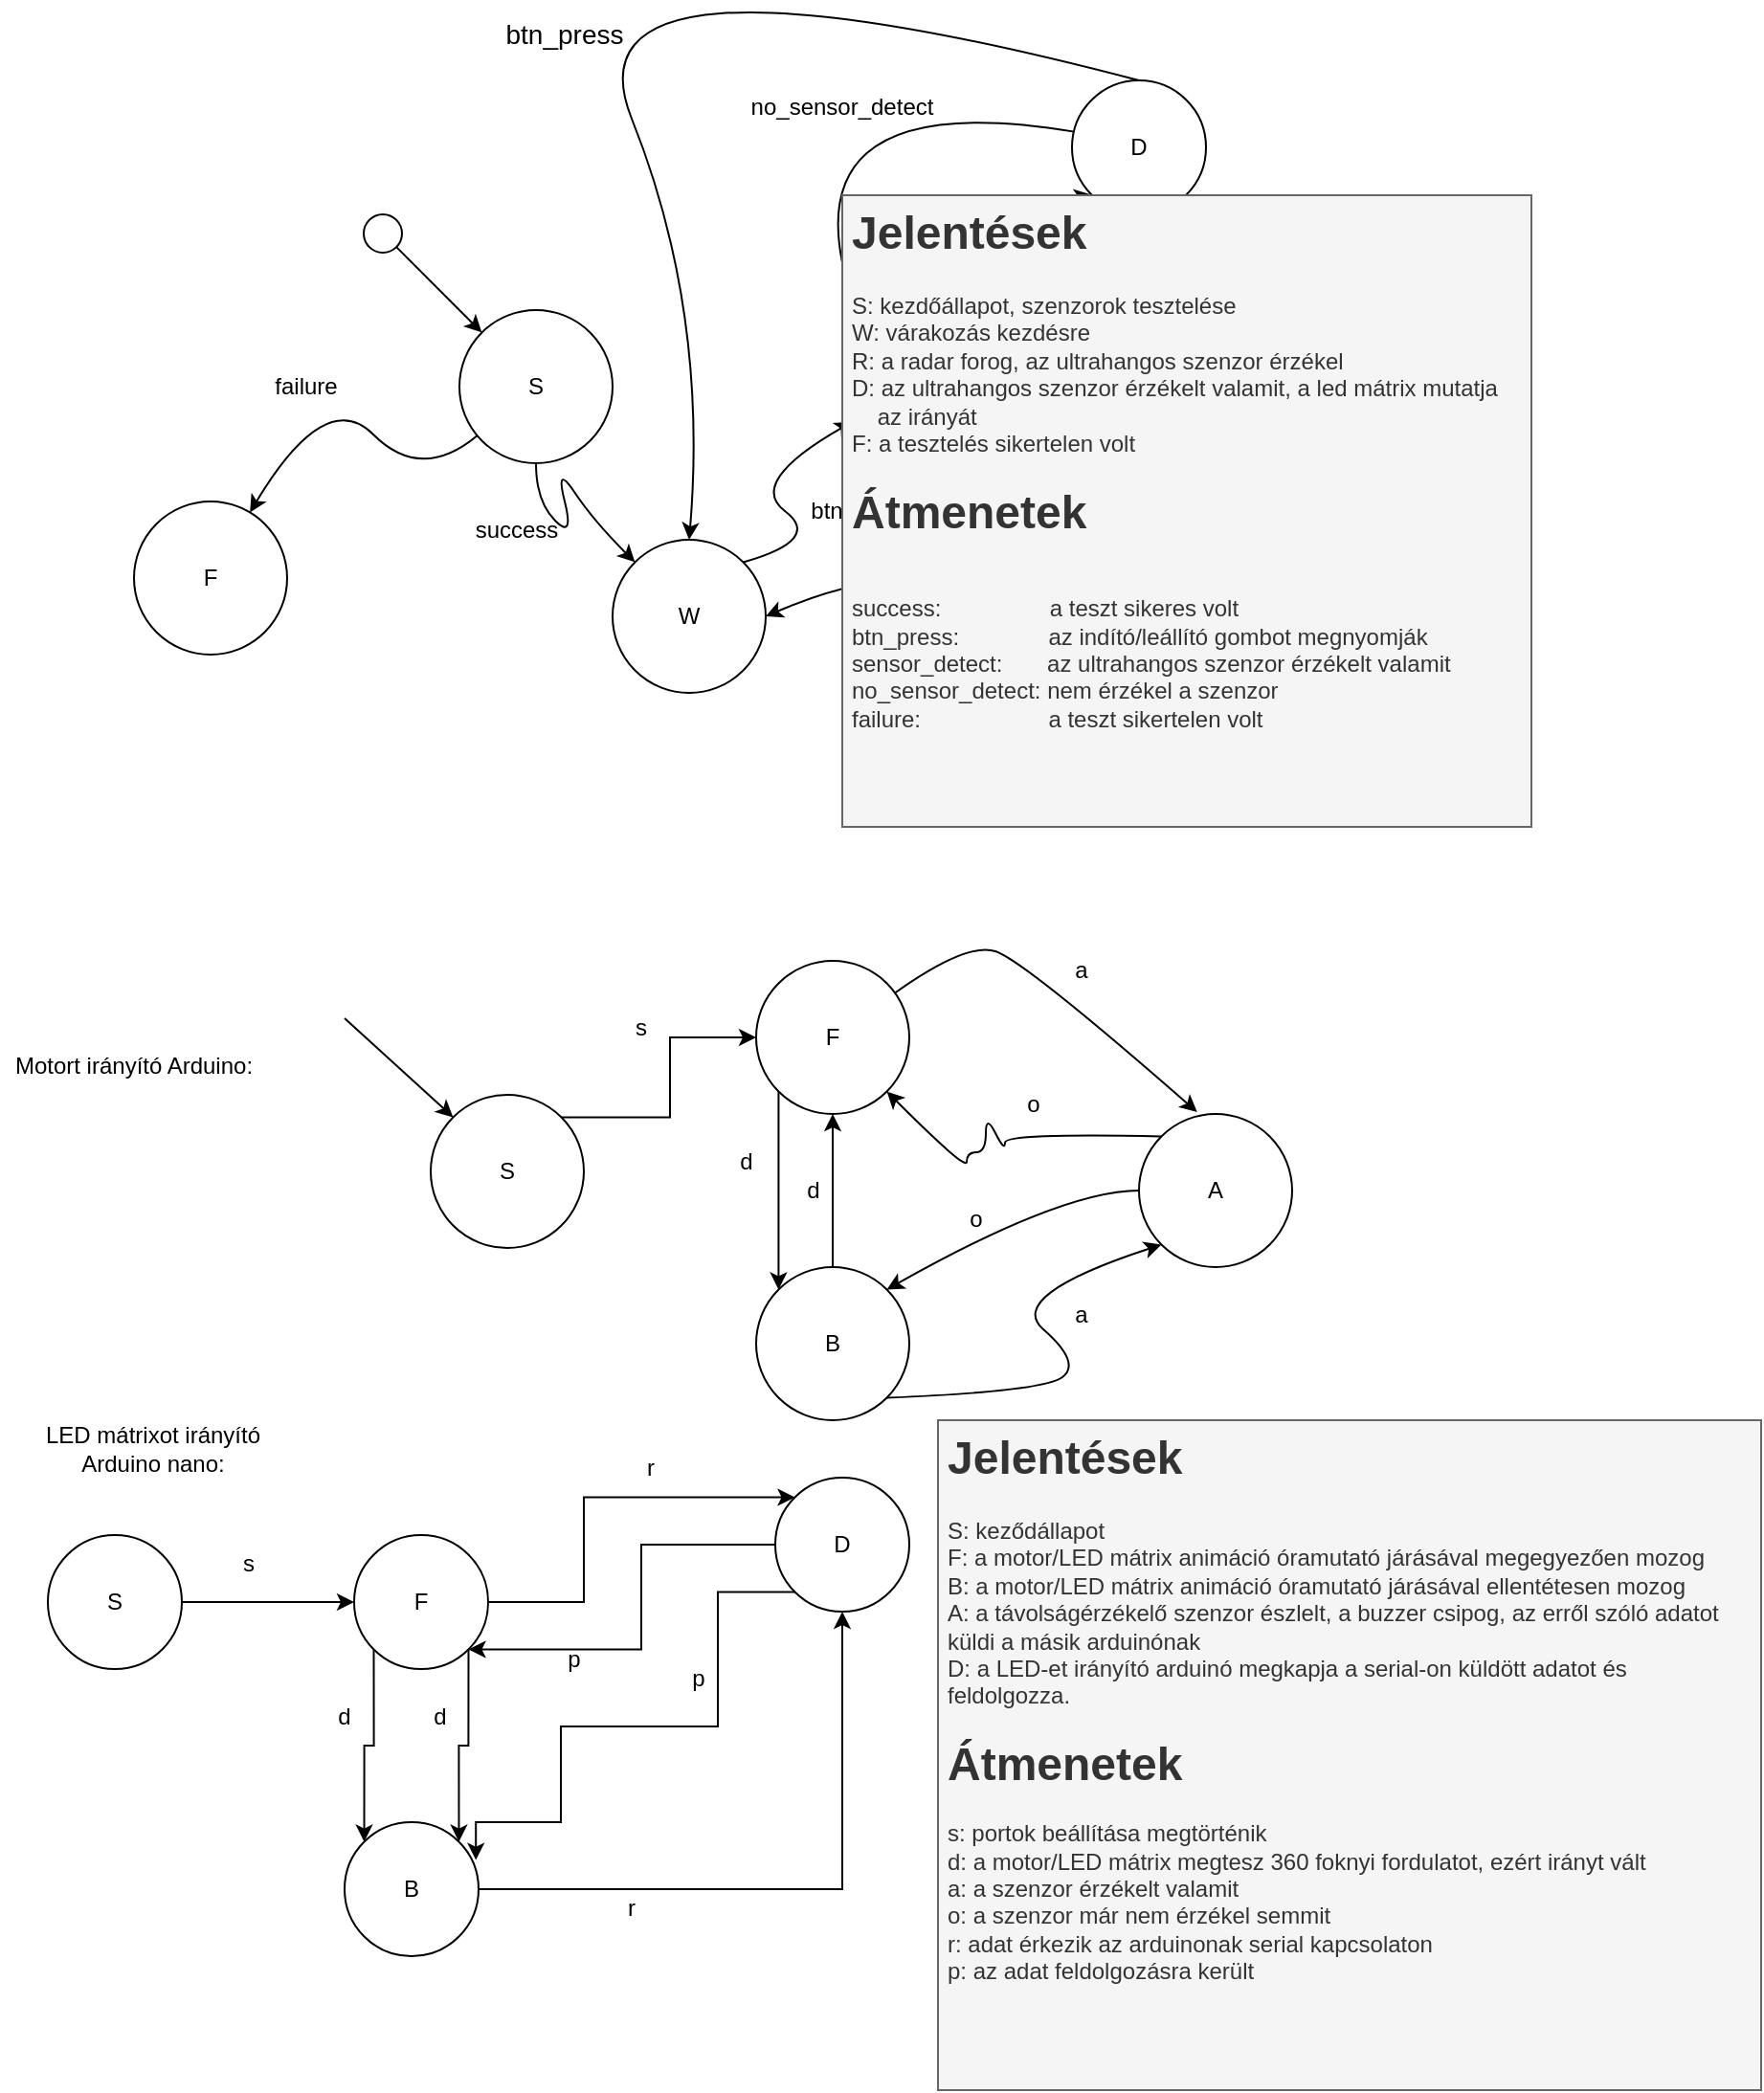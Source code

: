 <mxfile version="21.2.8" type="device">
  <diagram name="1 oldal" id="uItbc0fptJHmJ95japzl">
    <mxGraphModel dx="1050" dy="621" grid="1" gridSize="10" guides="1" tooltips="1" connect="1" arrows="1" fold="1" page="1" pageScale="1" pageWidth="827" pageHeight="1169" math="0" shadow="0">
      <root>
        <mxCell id="0" />
        <mxCell id="1" parent="0" />
        <mxCell id="dG-mSqy-d_Neif0TNv38-1" value="S" style="ellipse;whiteSpace=wrap;html=1;aspect=fixed;" parent="1" vertex="1">
          <mxGeometry x="240" y="170" width="80" height="80" as="geometry" />
        </mxCell>
        <mxCell id="dG-mSqy-d_Neif0TNv38-2" value="" style="endArrow=classic;html=1;rounded=0;entryX=0;entryY=0;entryDx=0;entryDy=0;exitX=1;exitY=1;exitDx=0;exitDy=0;" parent="1" source="dG-mSqy-d_Neif0TNv38-26" target="dG-mSqy-d_Neif0TNv38-1" edge="1">
          <mxGeometry width="50" height="50" relative="1" as="geometry">
            <mxPoint x="210" y="140" as="sourcePoint" />
            <mxPoint x="220" y="130" as="targetPoint" />
          </mxGeometry>
        </mxCell>
        <mxCell id="dG-mSqy-d_Neif0TNv38-3" value="W" style="ellipse;whiteSpace=wrap;html=1;aspect=fixed;" parent="1" vertex="1">
          <mxGeometry x="320" y="290" width="80" height="80" as="geometry" />
        </mxCell>
        <mxCell id="dG-mSqy-d_Neif0TNv38-4" value="R" style="ellipse;whiteSpace=wrap;html=1;aspect=fixed;" parent="1" vertex="1">
          <mxGeometry x="440" y="170" width="80" height="80" as="geometry" />
        </mxCell>
        <mxCell id="dG-mSqy-d_Neif0TNv38-7" value="" style="curved=1;endArrow=classic;html=1;rounded=0;entryX=0;entryY=0;entryDx=0;entryDy=0;exitX=0.5;exitY=1;exitDx=0;exitDy=0;" parent="1" source="dG-mSqy-d_Neif0TNv38-1" target="dG-mSqy-d_Neif0TNv38-3" edge="1">
          <mxGeometry width="50" height="50" relative="1" as="geometry">
            <mxPoint x="290" y="300" as="sourcePoint" />
            <mxPoint x="340" y="250" as="targetPoint" />
            <Array as="points">
              <mxPoint x="280" y="270" />
              <mxPoint x="300" y="290" />
              <mxPoint x="290" y="250" />
              <mxPoint x="310" y="280" />
            </Array>
          </mxGeometry>
        </mxCell>
        <mxCell id="dG-mSqy-d_Neif0TNv38-8" value="success" style="text;html=1;strokeColor=none;fillColor=none;align=center;verticalAlign=middle;whiteSpace=wrap;rounded=0;" parent="1" vertex="1">
          <mxGeometry x="240" y="270" width="60" height="30" as="geometry" />
        </mxCell>
        <mxCell id="dG-mSqy-d_Neif0TNv38-9" value="" style="curved=1;endArrow=classic;html=1;rounded=0;entryX=0.065;entryY=0.73;entryDx=0;entryDy=0;entryPerimeter=0;exitX=1;exitY=0;exitDx=0;exitDy=0;" parent="1" source="dG-mSqy-d_Neif0TNv38-3" target="dG-mSqy-d_Neif0TNv38-4" edge="1">
          <mxGeometry width="50" height="50" relative="1" as="geometry">
            <mxPoint x="390" y="310" as="sourcePoint" />
            <mxPoint x="440" y="260" as="targetPoint" />
            <Array as="points">
              <mxPoint x="430" y="290" />
              <mxPoint x="390" y="260" />
            </Array>
          </mxGeometry>
        </mxCell>
        <mxCell id="dG-mSqy-d_Neif0TNv38-10" value="btn_press" style="text;html=1;strokeColor=none;fillColor=none;align=center;verticalAlign=middle;whiteSpace=wrap;rounded=0;" parent="1" vertex="1">
          <mxGeometry x="420" y="260" width="60" height="30" as="geometry" />
        </mxCell>
        <mxCell id="dG-mSqy-d_Neif0TNv38-11" value="D" style="ellipse;whiteSpace=wrap;html=1;aspect=fixed;" parent="1" vertex="1">
          <mxGeometry x="560" y="50" width="70" height="70" as="geometry" />
        </mxCell>
        <mxCell id="dG-mSqy-d_Neif0TNv38-12" value="" style="curved=1;endArrow=classic;html=1;rounded=0;entryX=0;entryY=1;entryDx=0;entryDy=0;exitX=1;exitY=0;exitDx=0;exitDy=0;" parent="1" source="dG-mSqy-d_Neif0TNv38-4" target="dG-mSqy-d_Neif0TNv38-11" edge="1">
          <mxGeometry width="50" height="50" relative="1" as="geometry">
            <mxPoint x="510" y="170" as="sourcePoint" />
            <mxPoint x="560" y="120" as="targetPoint" />
            <Array as="points">
              <mxPoint x="560" y="170" />
              <mxPoint x="510" y="120" />
            </Array>
          </mxGeometry>
        </mxCell>
        <mxCell id="dG-mSqy-d_Neif0TNv38-13" value="sensor_detect" style="text;html=1;strokeColor=none;fillColor=none;align=center;verticalAlign=middle;whiteSpace=wrap;rounded=0;" parent="1" vertex="1">
          <mxGeometry x="550" y="140" width="90" height="30" as="geometry" />
        </mxCell>
        <mxCell id="dG-mSqy-d_Neif0TNv38-14" value="" style="curved=1;endArrow=classic;html=1;rounded=0;entryX=1;entryY=0.5;entryDx=0;entryDy=0;exitX=1;exitY=1;exitDx=0;exitDy=0;" parent="1" source="dG-mSqy-d_Neif0TNv38-4" target="dG-mSqy-d_Neif0TNv38-3" edge="1">
          <mxGeometry width="50" height="50" relative="1" as="geometry">
            <mxPoint x="570" y="250" as="sourcePoint" />
            <mxPoint x="440" y="330" as="targetPoint" />
            <Array as="points">
              <mxPoint x="530" y="340" />
              <mxPoint x="470" y="300" />
            </Array>
          </mxGeometry>
        </mxCell>
        <mxCell id="dG-mSqy-d_Neif0TNv38-15" value="btn_press" style="text;html=1;strokeColor=none;fillColor=none;align=center;verticalAlign=middle;whiteSpace=wrap;rounded=0;" parent="1" vertex="1">
          <mxGeometry x="520" y="280" width="60" height="30" as="geometry" />
        </mxCell>
        <mxCell id="dG-mSqy-d_Neif0TNv38-16" value="" style="curved=1;endArrow=classic;html=1;rounded=0;exitX=0.017;exitY=0.383;exitDx=0;exitDy=0;exitPerimeter=0;entryX=0;entryY=0;entryDx=0;entryDy=0;" parent="1" source="dG-mSqy-d_Neif0TNv38-11" target="dG-mSqy-d_Neif0TNv38-4" edge="1">
          <mxGeometry width="50" height="50" relative="1" as="geometry">
            <mxPoint x="360" y="20" as="sourcePoint" />
            <mxPoint x="460" y="160" as="targetPoint" />
            <Array as="points">
              <mxPoint x="400" y="50" />
            </Array>
          </mxGeometry>
        </mxCell>
        <mxCell id="dG-mSqy-d_Neif0TNv38-17" value="no_sensor_detect" style="text;html=1;strokeColor=none;fillColor=none;align=center;verticalAlign=middle;whiteSpace=wrap;rounded=0;" parent="1" vertex="1">
          <mxGeometry x="380" y="49" width="120" height="30" as="geometry" />
        </mxCell>
        <mxCell id="dG-mSqy-d_Neif0TNv38-21" value="F" style="ellipse;whiteSpace=wrap;html=1;aspect=fixed;" parent="1" vertex="1">
          <mxGeometry x="70" y="270" width="80" height="80" as="geometry" />
        </mxCell>
        <mxCell id="dG-mSqy-d_Neif0TNv38-22" value="" style="curved=1;endArrow=classic;html=1;rounded=0;" parent="1" source="dG-mSqy-d_Neif0TNv38-1" target="dG-mSqy-d_Neif0TNv38-21" edge="1">
          <mxGeometry width="50" height="50" relative="1" as="geometry">
            <mxPoint x="170" y="260" as="sourcePoint" />
            <mxPoint x="120" y="220" as="targetPoint" />
            <Array as="points">
              <mxPoint x="220" y="260" />
              <mxPoint x="170" y="210" />
            </Array>
          </mxGeometry>
        </mxCell>
        <mxCell id="dG-mSqy-d_Neif0TNv38-23" value="failure" style="text;html=1;strokeColor=none;fillColor=none;align=center;verticalAlign=middle;whiteSpace=wrap;rounded=0;" parent="1" vertex="1">
          <mxGeometry x="130" y="195" width="60" height="30" as="geometry" />
        </mxCell>
        <mxCell id="dG-mSqy-d_Neif0TNv38-25" value="&lt;h1&gt;&lt;span style=&quot;background-color: initial;&quot;&gt;Jelentések&lt;/span&gt;&lt;/h1&gt;&lt;div&gt;S: kezdőállapot, szenzorok tesztelése&lt;/div&gt;&lt;div&gt;W: várakozás kezdésre&lt;/div&gt;&lt;div&gt;R: a radar forog, az ultrahangos szenzor érzékel&lt;/div&gt;&lt;div&gt;D: az ultrahangos szenzor érzékelt valamit, a led mátrix mutatja&amp;nbsp; &amp;nbsp; &amp;nbsp; &amp;nbsp; az irányát&lt;/div&gt;&lt;div&gt;F: a tesztelés sikertelen volt&lt;/div&gt;&lt;div&gt;&lt;br&gt;&lt;/div&gt;&lt;div style=&quot;&quot;&gt;&lt;font style=&quot;font-size: 24px;&quot;&gt;&lt;b&gt;Átmenetek&lt;/b&gt;&lt;/font&gt;&lt;/div&gt;&lt;div style=&quot;&quot;&gt;&lt;font style=&quot;font-size: 24px;&quot;&gt;&lt;b&gt;&lt;br&gt;&lt;/b&gt;&lt;/font&gt;&lt;/div&gt;&lt;div style=&quot;&quot;&gt;&lt;span style=&quot;background-color: initial;&quot;&gt;success:&amp;nbsp; &amp;nbsp; &amp;nbsp; &amp;nbsp; &amp;nbsp; &amp;nbsp; &amp;nbsp; &amp;nbsp; &amp;nbsp;a teszt sikeres volt&lt;/span&gt;&lt;/div&gt;&lt;div style=&quot;&quot;&gt;&lt;span style=&quot;background-color: initial;&quot;&gt;btn_press:&amp;nbsp; &amp;nbsp; &amp;nbsp; &amp;nbsp; &amp;nbsp; &amp;nbsp; &amp;nbsp; az indító/leállító gombot megnyomják&lt;/span&gt;&lt;/div&gt;&lt;div style=&quot;&quot;&gt;&lt;span style=&quot;background-color: initial;&quot;&gt;sensor_detect:&amp;nbsp; &amp;nbsp; &amp;nbsp; &amp;nbsp;az ultrahangos szenzor érzékelt valamit&lt;/span&gt;&lt;/div&gt;&lt;div style=&quot;&quot;&gt;no_sensor_detect: nem érzékel a szenzor&lt;/div&gt;&lt;div style=&quot;&quot;&gt;failure:&amp;nbsp; &amp;nbsp; &amp;nbsp; &amp;nbsp; &amp;nbsp; &amp;nbsp; &amp;nbsp; &amp;nbsp; &amp;nbsp; &amp;nbsp; a teszt sikertelen volt&lt;/div&gt;&lt;div&gt;&lt;br&gt;&lt;/div&gt;" style="text;html=1;spacing=5;spacingTop=-20;whiteSpace=wrap;overflow=hidden;rounded=0;fillColor=#f5f5f5;fontColor=#333333;strokeColor=#666666;" parent="1" vertex="1">
          <mxGeometry x="440" y="110" width="360" height="330" as="geometry" />
        </mxCell>
        <mxCell id="dG-mSqy-d_Neif0TNv38-26" value="" style="ellipse;whiteSpace=wrap;html=1;aspect=fixed;fontSize=24;" parent="1" vertex="1">
          <mxGeometry x="190" y="120" width="20" height="20" as="geometry" />
        </mxCell>
        <mxCell id="dG-mSqy-d_Neif0TNv38-27" value="" style="curved=1;endArrow=classic;html=1;rounded=0;fontSize=24;entryX=0.5;entryY=0;entryDx=0;entryDy=0;exitX=0.5;exitY=0;exitDx=0;exitDy=0;" parent="1" source="dG-mSqy-d_Neif0TNv38-11" target="dG-mSqy-d_Neif0TNv38-3" edge="1">
          <mxGeometry width="50" height="50" relative="1" as="geometry">
            <mxPoint x="510" y="-10" as="sourcePoint" />
            <mxPoint x="310" y="70" as="targetPoint" />
            <Array as="points">
              <mxPoint x="290" y="-30" />
              <mxPoint x="370" y="170" />
            </Array>
          </mxGeometry>
        </mxCell>
        <mxCell id="dG-mSqy-d_Neif0TNv38-28" value="&lt;font style=&quot;font-size: 14px;&quot;&gt;btn_press&lt;/font&gt;" style="text;html=1;strokeColor=none;fillColor=none;align=center;verticalAlign=middle;whiteSpace=wrap;rounded=0;fontSize=24;" parent="1" vertex="1">
          <mxGeometry x="260" y="8" width="70" height="30" as="geometry" />
        </mxCell>
        <mxCell id="dG-mSqy-d_Neif0TNv38-29" style="edgeStyle=orthogonalEdgeStyle;rounded=0;orthogonalLoop=1;jettySize=auto;html=1;exitX=0.5;exitY=1;exitDx=0;exitDy=0;fontSize=14;" parent="1" source="dG-mSqy-d_Neif0TNv38-28" target="dG-mSqy-d_Neif0TNv38-28" edge="1">
          <mxGeometry relative="1" as="geometry" />
        </mxCell>
        <mxCell id="eBgJc8pwtr7jQaxUQbmT-6" style="edgeStyle=orthogonalEdgeStyle;rounded=0;orthogonalLoop=1;jettySize=auto;html=1;exitX=1;exitY=0;exitDx=0;exitDy=0;entryX=0;entryY=0.5;entryDx=0;entryDy=0;" edge="1" parent="1" source="eBgJc8pwtr7jQaxUQbmT-2" target="eBgJc8pwtr7jQaxUQbmT-3">
          <mxGeometry relative="1" as="geometry" />
        </mxCell>
        <mxCell id="eBgJc8pwtr7jQaxUQbmT-2" value="S" style="ellipse;whiteSpace=wrap;html=1;aspect=fixed;" vertex="1" parent="1">
          <mxGeometry x="225" y="580" width="80" height="80" as="geometry" />
        </mxCell>
        <mxCell id="eBgJc8pwtr7jQaxUQbmT-7" style="edgeStyle=orthogonalEdgeStyle;rounded=0;orthogonalLoop=1;jettySize=auto;html=1;exitX=0;exitY=1;exitDx=0;exitDy=0;entryX=0;entryY=0;entryDx=0;entryDy=0;" edge="1" parent="1" source="eBgJc8pwtr7jQaxUQbmT-3" target="eBgJc8pwtr7jQaxUQbmT-4">
          <mxGeometry relative="1" as="geometry" />
        </mxCell>
        <mxCell id="eBgJc8pwtr7jQaxUQbmT-3" value="F" style="ellipse;whiteSpace=wrap;html=1;aspect=fixed;" vertex="1" parent="1">
          <mxGeometry x="395" y="510" width="80" height="80" as="geometry" />
        </mxCell>
        <mxCell id="eBgJc8pwtr7jQaxUQbmT-12" style="edgeStyle=orthogonalEdgeStyle;rounded=0;orthogonalLoop=1;jettySize=auto;html=1;exitX=0.5;exitY=0;exitDx=0;exitDy=0;entryX=0.5;entryY=1;entryDx=0;entryDy=0;" edge="1" parent="1" source="eBgJc8pwtr7jQaxUQbmT-4" target="eBgJc8pwtr7jQaxUQbmT-3">
          <mxGeometry relative="1" as="geometry" />
        </mxCell>
        <mxCell id="eBgJc8pwtr7jQaxUQbmT-4" value="B" style="ellipse;whiteSpace=wrap;html=1;aspect=fixed;" vertex="1" parent="1">
          <mxGeometry x="395" y="670" width="80" height="80" as="geometry" />
        </mxCell>
        <mxCell id="eBgJc8pwtr7jQaxUQbmT-5" value="A" style="ellipse;whiteSpace=wrap;html=1;aspect=fixed;" vertex="1" parent="1">
          <mxGeometry x="595" y="590" width="80" height="80" as="geometry" />
        </mxCell>
        <mxCell id="eBgJc8pwtr7jQaxUQbmT-8" value="" style="curved=1;endArrow=classic;html=1;rounded=0;exitX=1;exitY=1;exitDx=0;exitDy=0;entryX=0;entryY=1;entryDx=0;entryDy=0;" edge="1" parent="1" source="eBgJc8pwtr7jQaxUQbmT-4" target="eBgJc8pwtr7jQaxUQbmT-5">
          <mxGeometry width="50" height="50" relative="1" as="geometry">
            <mxPoint x="495" y="735" as="sourcePoint" />
            <mxPoint x="545" y="685" as="targetPoint" />
            <Array as="points">
              <mxPoint x="545" y="735" />
              <mxPoint x="565" y="720" />
              <mxPoint x="525" y="685" />
            </Array>
          </mxGeometry>
        </mxCell>
        <mxCell id="eBgJc8pwtr7jQaxUQbmT-9" value="" style="curved=1;endArrow=classic;html=1;rounded=0;entryX=0.38;entryY=-0.012;entryDx=0;entryDy=0;entryPerimeter=0;" edge="1" parent="1" source="eBgJc8pwtr7jQaxUQbmT-3" target="eBgJc8pwtr7jQaxUQbmT-5">
          <mxGeometry width="50" height="50" relative="1" as="geometry">
            <mxPoint x="535" y="560" as="sourcePoint" />
            <mxPoint x="585" y="510" as="targetPoint" />
            <Array as="points">
              <mxPoint x="505" y="500" />
              <mxPoint x="535" y="510" />
            </Array>
          </mxGeometry>
        </mxCell>
        <mxCell id="eBgJc8pwtr7jQaxUQbmT-10" value="" style="curved=1;endArrow=classic;html=1;rounded=0;entryX=1;entryY=1;entryDx=0;entryDy=0;exitX=0;exitY=0;exitDx=0;exitDy=0;" edge="1" parent="1" source="eBgJc8pwtr7jQaxUQbmT-5" target="eBgJc8pwtr7jQaxUQbmT-3">
          <mxGeometry width="50" height="50" relative="1" as="geometry">
            <mxPoint x="505" y="670" as="sourcePoint" />
            <mxPoint x="555" y="620" as="targetPoint" />
            <Array as="points">
              <mxPoint x="525" y="600" />
              <mxPoint x="525" y="610" />
              <mxPoint x="515" y="590" />
              <mxPoint x="515" y="610" />
              <mxPoint x="505" y="610" />
              <mxPoint x="505" y="620" />
            </Array>
          </mxGeometry>
        </mxCell>
        <mxCell id="eBgJc8pwtr7jQaxUQbmT-11" value="" style="curved=1;endArrow=classic;html=1;rounded=0;exitX=0;exitY=0.5;exitDx=0;exitDy=0;entryX=1;entryY=0;entryDx=0;entryDy=0;" edge="1" parent="1" source="eBgJc8pwtr7jQaxUQbmT-5" target="eBgJc8pwtr7jQaxUQbmT-4">
          <mxGeometry width="50" height="50" relative="1" as="geometry">
            <mxPoint x="515" y="690" as="sourcePoint" />
            <mxPoint x="455" y="620" as="targetPoint" />
            <Array as="points">
              <mxPoint x="555" y="630" />
            </Array>
          </mxGeometry>
        </mxCell>
        <mxCell id="eBgJc8pwtr7jQaxUQbmT-13" value="" style="endArrow=classic;html=1;rounded=0;entryX=0;entryY=0;entryDx=0;entryDy=0;" edge="1" parent="1" target="eBgJc8pwtr7jQaxUQbmT-2">
          <mxGeometry width="50" height="50" relative="1" as="geometry">
            <mxPoint x="180" y="540" as="sourcePoint" />
            <mxPoint x="150" y="510" as="targetPoint" />
          </mxGeometry>
        </mxCell>
        <mxCell id="eBgJc8pwtr7jQaxUQbmT-18" style="edgeStyle=orthogonalEdgeStyle;rounded=0;orthogonalLoop=1;jettySize=auto;html=1;exitX=1;exitY=0.5;exitDx=0;exitDy=0;entryX=0;entryY=0.5;entryDx=0;entryDy=0;" edge="1" parent="1" source="eBgJc8pwtr7jQaxUQbmT-14" target="eBgJc8pwtr7jQaxUQbmT-15">
          <mxGeometry relative="1" as="geometry" />
        </mxCell>
        <mxCell id="eBgJc8pwtr7jQaxUQbmT-14" value="S" style="ellipse;whiteSpace=wrap;html=1;aspect=fixed;" vertex="1" parent="1">
          <mxGeometry x="25" y="810" width="70" height="70" as="geometry" />
        </mxCell>
        <mxCell id="eBgJc8pwtr7jQaxUQbmT-19" style="edgeStyle=orthogonalEdgeStyle;rounded=0;orthogonalLoop=1;jettySize=auto;html=1;exitX=0;exitY=1;exitDx=0;exitDy=0;entryX=0;entryY=0;entryDx=0;entryDy=0;" edge="1" parent="1" source="eBgJc8pwtr7jQaxUQbmT-15" target="eBgJc8pwtr7jQaxUQbmT-17">
          <mxGeometry relative="1" as="geometry" />
        </mxCell>
        <mxCell id="eBgJc8pwtr7jQaxUQbmT-20" style="edgeStyle=orthogonalEdgeStyle;rounded=0;orthogonalLoop=1;jettySize=auto;html=1;exitX=1;exitY=1;exitDx=0;exitDy=0;entryX=1;entryY=0;entryDx=0;entryDy=0;" edge="1" parent="1" source="eBgJc8pwtr7jQaxUQbmT-15" target="eBgJc8pwtr7jQaxUQbmT-17">
          <mxGeometry relative="1" as="geometry" />
        </mxCell>
        <mxCell id="eBgJc8pwtr7jQaxUQbmT-22" style="edgeStyle=orthogonalEdgeStyle;rounded=0;orthogonalLoop=1;jettySize=auto;html=1;exitX=1;exitY=0.5;exitDx=0;exitDy=0;entryX=0;entryY=0;entryDx=0;entryDy=0;" edge="1" parent="1" source="eBgJc8pwtr7jQaxUQbmT-15" target="eBgJc8pwtr7jQaxUQbmT-16">
          <mxGeometry relative="1" as="geometry">
            <Array as="points">
              <mxPoint x="305" y="845" />
              <mxPoint x="305" y="790" />
            </Array>
          </mxGeometry>
        </mxCell>
        <mxCell id="eBgJc8pwtr7jQaxUQbmT-15" value="F" style="ellipse;whiteSpace=wrap;html=1;aspect=fixed;" vertex="1" parent="1">
          <mxGeometry x="185" y="810" width="70" height="70" as="geometry" />
        </mxCell>
        <mxCell id="eBgJc8pwtr7jQaxUQbmT-23" style="edgeStyle=orthogonalEdgeStyle;rounded=0;orthogonalLoop=1;jettySize=auto;html=1;exitX=0;exitY=0.5;exitDx=0;exitDy=0;entryX=1;entryY=1;entryDx=0;entryDy=0;" edge="1" parent="1" source="eBgJc8pwtr7jQaxUQbmT-16" target="eBgJc8pwtr7jQaxUQbmT-15">
          <mxGeometry relative="1" as="geometry">
            <Array as="points">
              <mxPoint x="335" y="870" />
            </Array>
          </mxGeometry>
        </mxCell>
        <mxCell id="eBgJc8pwtr7jQaxUQbmT-24" style="edgeStyle=orthogonalEdgeStyle;rounded=0;orthogonalLoop=1;jettySize=auto;html=1;exitX=0;exitY=1;exitDx=0;exitDy=0;entryX=0.98;entryY=0.283;entryDx=0;entryDy=0;entryPerimeter=0;" edge="1" parent="1" source="eBgJc8pwtr7jQaxUQbmT-16" target="eBgJc8pwtr7jQaxUQbmT-17">
          <mxGeometry relative="1" as="geometry">
            <mxPoint x="245" y="948" as="targetPoint" />
            <Array as="points">
              <mxPoint x="375" y="840" />
              <mxPoint x="375" y="910" />
              <mxPoint x="293" y="910" />
              <mxPoint x="293" y="960" />
              <mxPoint x="249" y="960" />
            </Array>
          </mxGeometry>
        </mxCell>
        <mxCell id="eBgJc8pwtr7jQaxUQbmT-16" value="D" style="ellipse;whiteSpace=wrap;html=1;aspect=fixed;" vertex="1" parent="1">
          <mxGeometry x="405" y="780" width="70" height="70" as="geometry" />
        </mxCell>
        <mxCell id="eBgJc8pwtr7jQaxUQbmT-21" style="edgeStyle=orthogonalEdgeStyle;rounded=0;orthogonalLoop=1;jettySize=auto;html=1;exitX=1;exitY=0.5;exitDx=0;exitDy=0;entryX=0.5;entryY=1;entryDx=0;entryDy=0;" edge="1" parent="1" source="eBgJc8pwtr7jQaxUQbmT-17" target="eBgJc8pwtr7jQaxUQbmT-16">
          <mxGeometry relative="1" as="geometry" />
        </mxCell>
        <mxCell id="eBgJc8pwtr7jQaxUQbmT-17" value="B" style="ellipse;whiteSpace=wrap;html=1;aspect=fixed;" vertex="1" parent="1">
          <mxGeometry x="180" y="960" width="70" height="70" as="geometry" />
        </mxCell>
        <mxCell id="eBgJc8pwtr7jQaxUQbmT-26" value="LED mátrixot irányító Arduino nano:" style="text;html=1;strokeColor=none;fillColor=none;align=center;verticalAlign=middle;whiteSpace=wrap;rounded=0;" vertex="1" parent="1">
          <mxGeometry x="10" y="740" width="140" height="50" as="geometry" />
        </mxCell>
        <mxCell id="eBgJc8pwtr7jQaxUQbmT-27" value="Motort irányító Arduino:" style="text;html=1;strokeColor=none;fillColor=none;align=center;verticalAlign=middle;whiteSpace=wrap;rounded=0;" vertex="1" parent="1">
          <mxGeometry y="540" width="140" height="50" as="geometry" />
        </mxCell>
        <mxCell id="eBgJc8pwtr7jQaxUQbmT-28" value="s" style="text;html=1;strokeColor=none;fillColor=none;align=center;verticalAlign=middle;whiteSpace=wrap;rounded=0;" vertex="1" parent="1">
          <mxGeometry x="305" y="530" width="60" height="30" as="geometry" />
        </mxCell>
        <mxCell id="eBgJc8pwtr7jQaxUQbmT-29" value="d" style="text;html=1;strokeColor=none;fillColor=none;align=center;verticalAlign=middle;whiteSpace=wrap;rounded=0;" vertex="1" parent="1">
          <mxGeometry x="360" y="600" width="60" height="30" as="geometry" />
        </mxCell>
        <mxCell id="eBgJc8pwtr7jQaxUQbmT-30" value="d" style="text;html=1;strokeColor=none;fillColor=none;align=center;verticalAlign=middle;whiteSpace=wrap;rounded=0;" vertex="1" parent="1">
          <mxGeometry x="395" y="615" width="60" height="30" as="geometry" />
        </mxCell>
        <mxCell id="eBgJc8pwtr7jQaxUQbmT-31" value="a" style="text;html=1;strokeColor=none;fillColor=none;align=center;verticalAlign=middle;whiteSpace=wrap;rounded=0;" vertex="1" parent="1">
          <mxGeometry x="535" y="680" width="60" height="30" as="geometry" />
        </mxCell>
        <mxCell id="eBgJc8pwtr7jQaxUQbmT-32" value="a" style="text;html=1;strokeColor=none;fillColor=none;align=center;verticalAlign=middle;whiteSpace=wrap;rounded=0;" vertex="1" parent="1">
          <mxGeometry x="535" y="500" width="60" height="30" as="geometry" />
        </mxCell>
        <mxCell id="eBgJc8pwtr7jQaxUQbmT-33" value="o" style="text;html=1;strokeColor=none;fillColor=none;align=center;verticalAlign=middle;whiteSpace=wrap;rounded=0;" vertex="1" parent="1">
          <mxGeometry x="510" y="570" width="60" height="30" as="geometry" />
        </mxCell>
        <mxCell id="eBgJc8pwtr7jQaxUQbmT-34" value="o" style="text;html=1;strokeColor=none;fillColor=none;align=center;verticalAlign=middle;whiteSpace=wrap;rounded=0;" vertex="1" parent="1">
          <mxGeometry x="480" y="630" width="60" height="30" as="geometry" />
        </mxCell>
        <mxCell id="eBgJc8pwtr7jQaxUQbmT-35" value="s" style="text;html=1;strokeColor=none;fillColor=none;align=center;verticalAlign=middle;whiteSpace=wrap;rounded=0;" vertex="1" parent="1">
          <mxGeometry x="100" y="810" width="60" height="30" as="geometry" />
        </mxCell>
        <mxCell id="eBgJc8pwtr7jQaxUQbmT-36" value="d" style="text;html=1;strokeColor=none;fillColor=none;align=center;verticalAlign=middle;whiteSpace=wrap;rounded=0;" vertex="1" parent="1">
          <mxGeometry x="150" y="890" width="60" height="30" as="geometry" />
        </mxCell>
        <mxCell id="eBgJc8pwtr7jQaxUQbmT-37" value="d" style="text;html=1;strokeColor=none;fillColor=none;align=center;verticalAlign=middle;whiteSpace=wrap;rounded=0;" vertex="1" parent="1">
          <mxGeometry x="200" y="890" width="60" height="30" as="geometry" />
        </mxCell>
        <mxCell id="eBgJc8pwtr7jQaxUQbmT-38" value="r" style="text;html=1;strokeColor=none;fillColor=none;align=center;verticalAlign=middle;whiteSpace=wrap;rounded=0;" vertex="1" parent="1">
          <mxGeometry x="300" y="990" width="60" height="30" as="geometry" />
        </mxCell>
        <mxCell id="eBgJc8pwtr7jQaxUQbmT-39" value="r" style="text;html=1;strokeColor=none;fillColor=none;align=center;verticalAlign=middle;whiteSpace=wrap;rounded=0;" vertex="1" parent="1">
          <mxGeometry x="310" y="760" width="60" height="30" as="geometry" />
        </mxCell>
        <mxCell id="eBgJc8pwtr7jQaxUQbmT-41" value="p" style="text;html=1;strokeColor=none;fillColor=none;align=center;verticalAlign=middle;whiteSpace=wrap;rounded=0;" vertex="1" parent="1">
          <mxGeometry x="270" y="860" width="60" height="30" as="geometry" />
        </mxCell>
        <mxCell id="eBgJc8pwtr7jQaxUQbmT-42" value="p" style="text;html=1;strokeColor=none;fillColor=none;align=center;verticalAlign=middle;whiteSpace=wrap;rounded=0;" vertex="1" parent="1">
          <mxGeometry x="335" y="870" width="60" height="30" as="geometry" />
        </mxCell>
        <mxCell id="eBgJc8pwtr7jQaxUQbmT-43" value="&lt;h1&gt;&lt;span style=&quot;background-color: initial;&quot;&gt;Jelentések&lt;/span&gt;&lt;/h1&gt;&lt;div&gt;S: keződállapot&lt;/div&gt;&lt;div&gt;F: a motor/LED mátrix animáció óramutató járásával megegyezően mozog&lt;/div&gt;&lt;div&gt;B: a motor/LED mátrix animáció óramutató járásával ellentétesen mozog&lt;/div&gt;&lt;div&gt;A: a távolságérzékelő szenzor észlelt, a buzzer csipog, az erről szóló adatot küldi a másik arduinónak&lt;/div&gt;&lt;div&gt;&lt;span style=&quot;background-color: initial;&quot;&gt;D: a LED-et irányító arduinó megkapja a serial-on küldött adatot és feldolgozza.&lt;/span&gt;&lt;br&gt;&lt;/div&gt;&lt;div&gt;&lt;br&gt;&lt;/div&gt;&lt;div style=&quot;&quot;&gt;&lt;font style=&quot;font-size: 24px;&quot;&gt;&lt;b&gt;Átmenetek&lt;/b&gt;&lt;/font&gt;&lt;/div&gt;&lt;div style=&quot;&quot;&gt;&lt;br&gt;&lt;/div&gt;&lt;div style=&quot;&quot;&gt;s: portok beállítása megtörténik&lt;/div&gt;&lt;div style=&quot;&quot;&gt;d: a motor/LED mátrix megtesz 360 foknyi fordulatot, ezért irányt vált&lt;/div&gt;&lt;div style=&quot;&quot;&gt;a: a szenzor érzékelt valamit&lt;/div&gt;&lt;div style=&quot;&quot;&gt;o: a szenzor már nem érzékel semmit&lt;/div&gt;&lt;div style=&quot;&quot;&gt;r: adat érkezik az arduinonak serial kapcsolaton&lt;/div&gt;&lt;div style=&quot;&quot;&gt;p: az adat feldolgozásra került&lt;/div&gt;&lt;div&gt;&lt;br&gt;&lt;/div&gt;" style="text;html=1;spacing=5;spacingTop=-20;whiteSpace=wrap;overflow=hidden;rounded=0;fillColor=#f5f5f5;fontColor=#333333;strokeColor=#666666;" vertex="1" parent="1">
          <mxGeometry x="490" y="750" width="430" height="350" as="geometry" />
        </mxCell>
      </root>
    </mxGraphModel>
  </diagram>
</mxfile>
